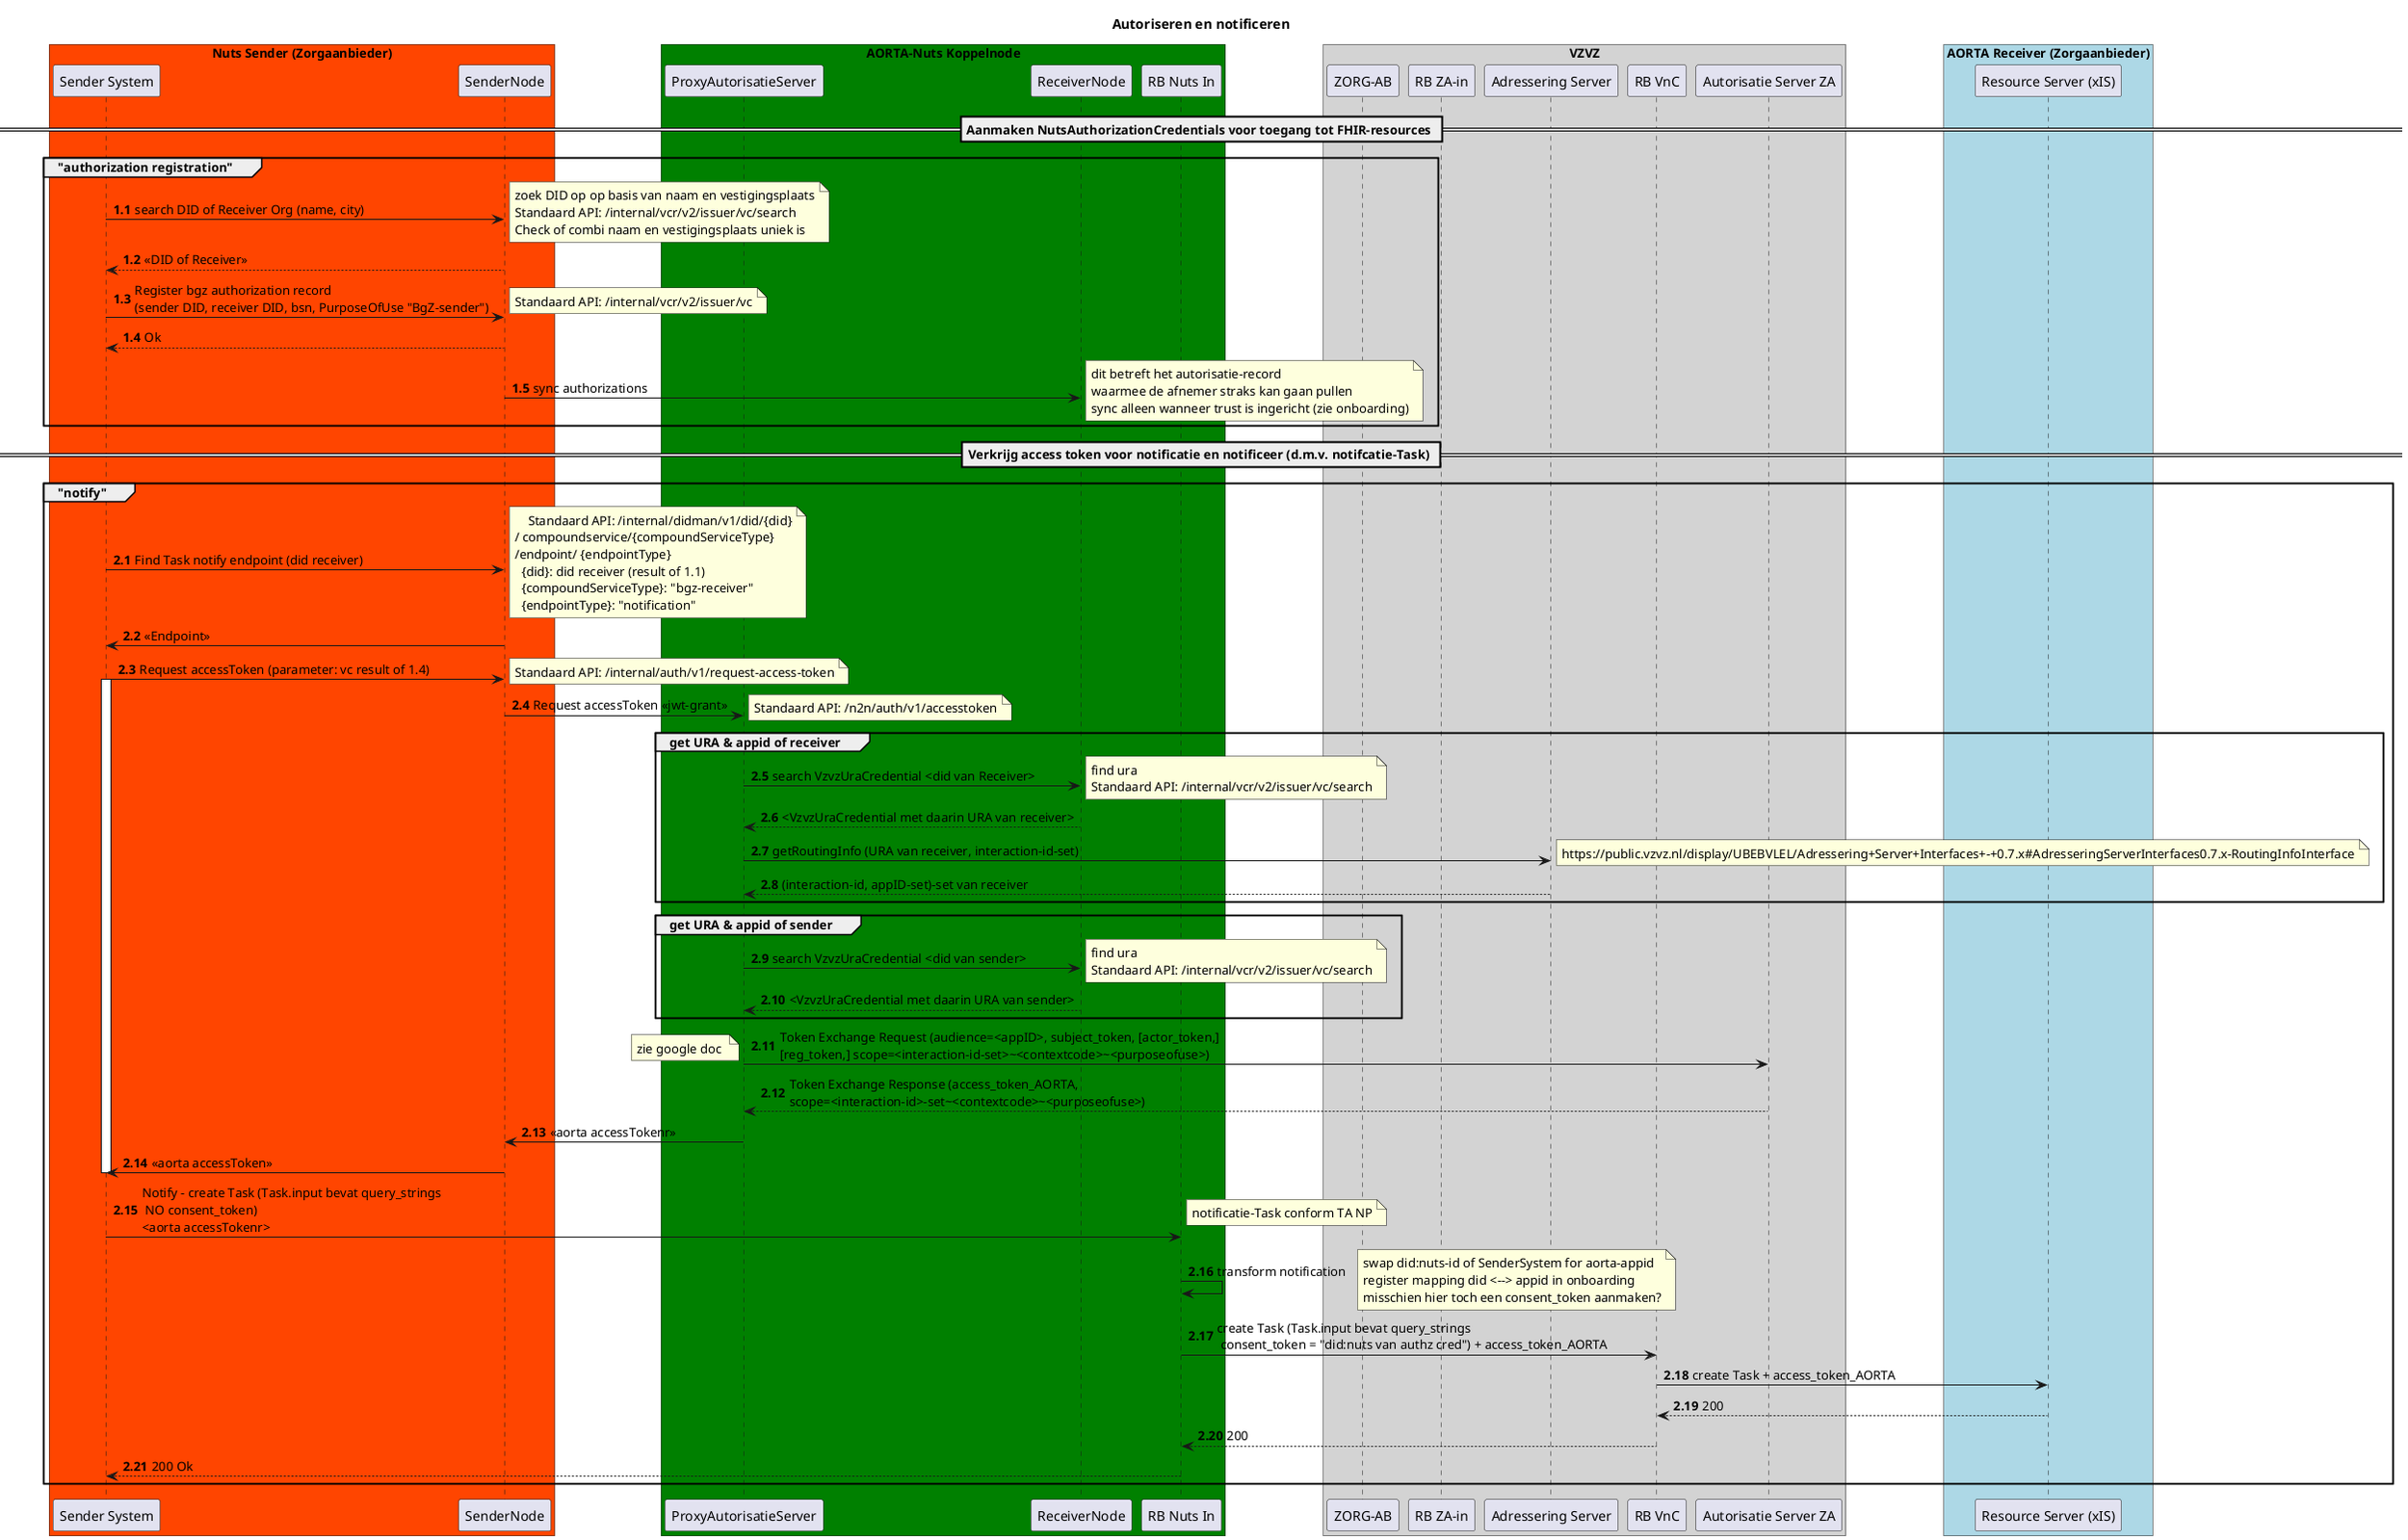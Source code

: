 @startuml Notificatie
autonumber 1.1

title "Autoriseren en notificeren"

skinparam BoxPadding 50
box "Nuts Sender (Zorgaanbieder)" #OrangeRed
  participant "Sender System" as Sender
  participant SenderNode
end box

box "AORTA-Nuts Koppelnode" #Green
  participant "ProxyAutorisatieServer" as PAS
  participant ReceiverNode
  participant "RB Nuts In" as rsc
end box

box "VZVZ" #LightGray
  participant "RB ZA-in" as rbin order 20
  participant "ZORG-AB" as zab order 19
  participant "Adressering Server" as adds order 46
  participant "RB VnC" as vnc order 50
  participant "Autorisatie Server ZA" as autd order 60
end box

box "AORTA Receiver (Zorgaanbieder)" #LightBlue
participant "Resource Server (xIS)" as rx1 order 70
end box

== Aanmaken NutsAuthorizationCredentials voor toegang tot FHIR-resources ==

group "authorization registration"
  Sender -> SenderNode: search DID of Receiver Org (name, city)
  note right
    zoek DID op op basis van naam en vestigingsplaats
    Standaard API: /internal/vcr/v2/issuer/vc/search
    Check of combi naam en vestigingsplaats uniek is
  end note
  SenderNode --> Sender: <<DID of Receiver>>
  Sender -> SenderNode: Register bgz authorization record \n(sender DID, receiver DID, bsn, PurposeOfUse "BgZ-sender")
  note right
    Standaard API: /internal/vcr/v2/issuer/vc
  end note
  SenderNode --> Sender: Ok
  SenderNode -> ReceiverNode: sync authorizations
  note right
    dit betreft het autorisatie-record 
    waarmee de afnemer straks kan gaan pullen
    sync alleen wanneer trust is ingericht (zie onboarding)
  end note
end

== Verkrijg access token voor notificatie en notificeer (d.m.v. notifcatie-Task) ==

group "notify"
  autonumber inc a
  Sender -> SenderNode: Find Task notify endpoint (did receiver)
  note right
    Standaard API: /internal/didman/v1/did/{did}
/ compoundservice/{compoundServiceType}
/endpoint/ {endpointType}
  {did}: did receiver (result of 1.1)
  {compoundServiceType}: "bgz-receiver"
  {endpointType}: "notification"
  end note
  SenderNode -> Sender: <<Endpoint>>
  
  Sender -> SenderNode: Request accessToken (parameter: vc result of 1.4)
  note right
    Standaard API: /internal/auth/v1/request-access-token
  end note
  activate Sender
    SenderNode -> PAS:Request accessToken <<jwt-grant>>
    note right
        Standaard API: /n2n/auth/v1/accesstoken
    end note
    
    group get URA & appid of receiver
      PAS -> ReceiverNode: search VzvzUraCredential <did van Receiver>
      note right
        find ura 
        Standaard API: /internal/vcr/v2/issuer/vc/search
      end note
      ReceiverNode --> PAS: <VzvzUraCredential met daarin URA van receiver>
      PAS -> adds: getRoutingInfo (URA van receiver, interaction-id-set)
      note right
        https://public.vzvz.nl/display/UBEBVLEL/Adressering+Server+Interfaces+-+0.7.x#AdresseringServerInterfaces0.7.x-RoutingInfoInterface
      end note
      adds --> PAS: (interaction-id, appID-set)-set van receiver
    end group
    
    
    group get URA & appid of sender
      PAS -> ReceiverNode: search VzvzUraCredential <did van sender>
      note right
        find ura 
        Standaard API: /internal/vcr/v2/issuer/vc/search
      end note
      ReceiverNode --> PAS: <VzvzUraCredential met daarin URA van sender>
    end group
    
    PAS -> autd: Token Exchange Request (audience=<appID>, subject_token, [actor_token,] \n[reg_token,] scope=<interaction-id-set>\~<contextcode>\~<purposeofuse>)
    note left
      zie google doc 
    end note
    autd --> PAS: Token Exchange Response (access_token_AORTA, \nscope=<interaction-id>-set\~<contextcode>\~<purposeofuse>)
    PAS -> SenderNode: <<aorta accessTokenr>>
    SenderNode -> Sender: <<aorta accessToken>>
  deactivate Sender
  
  Sender -> rsc: Notify - create Task (Task.input bevat query_strings\n NO consent_token) \n<aorta accessTokenr>
  note right
    notificatie-Task conform TA NP
  end note
  
  rsc -> rsc: transform notification
  note right
    swap did:nuts-id of SenderSystem for aorta-appid
    register mapping did <--> appid in onboarding
    misschien hier toch een consent_token aanmaken?
  end note
  
  /'alt niet doen in hackathon
  activate Sender
    opt Indien certificaatgegevens nog niet beschikbaar
      rsc -> autd: Ophalen metadata
      autd --> rsc: metadata
      rsc -> autd: Ophalen certificaatgegevens
      autd --> rsc: JWKS
    end
    rsc -> rsc: Validate signature <<aorta accessToken>>
  end alt'/
    rsc -> vnc: create Task (Task.input bevat query_strings\n consent_token = "did:nuts van authz cred") + access_token_AORTA
    vnc -> rx1: create Task + access_token_AORTA
    rx1 --> vnc: 200
    vnc --> rsc: 200
    rsc --> Sender: 200 Ok
  deactivate Sender
end  

@enduml